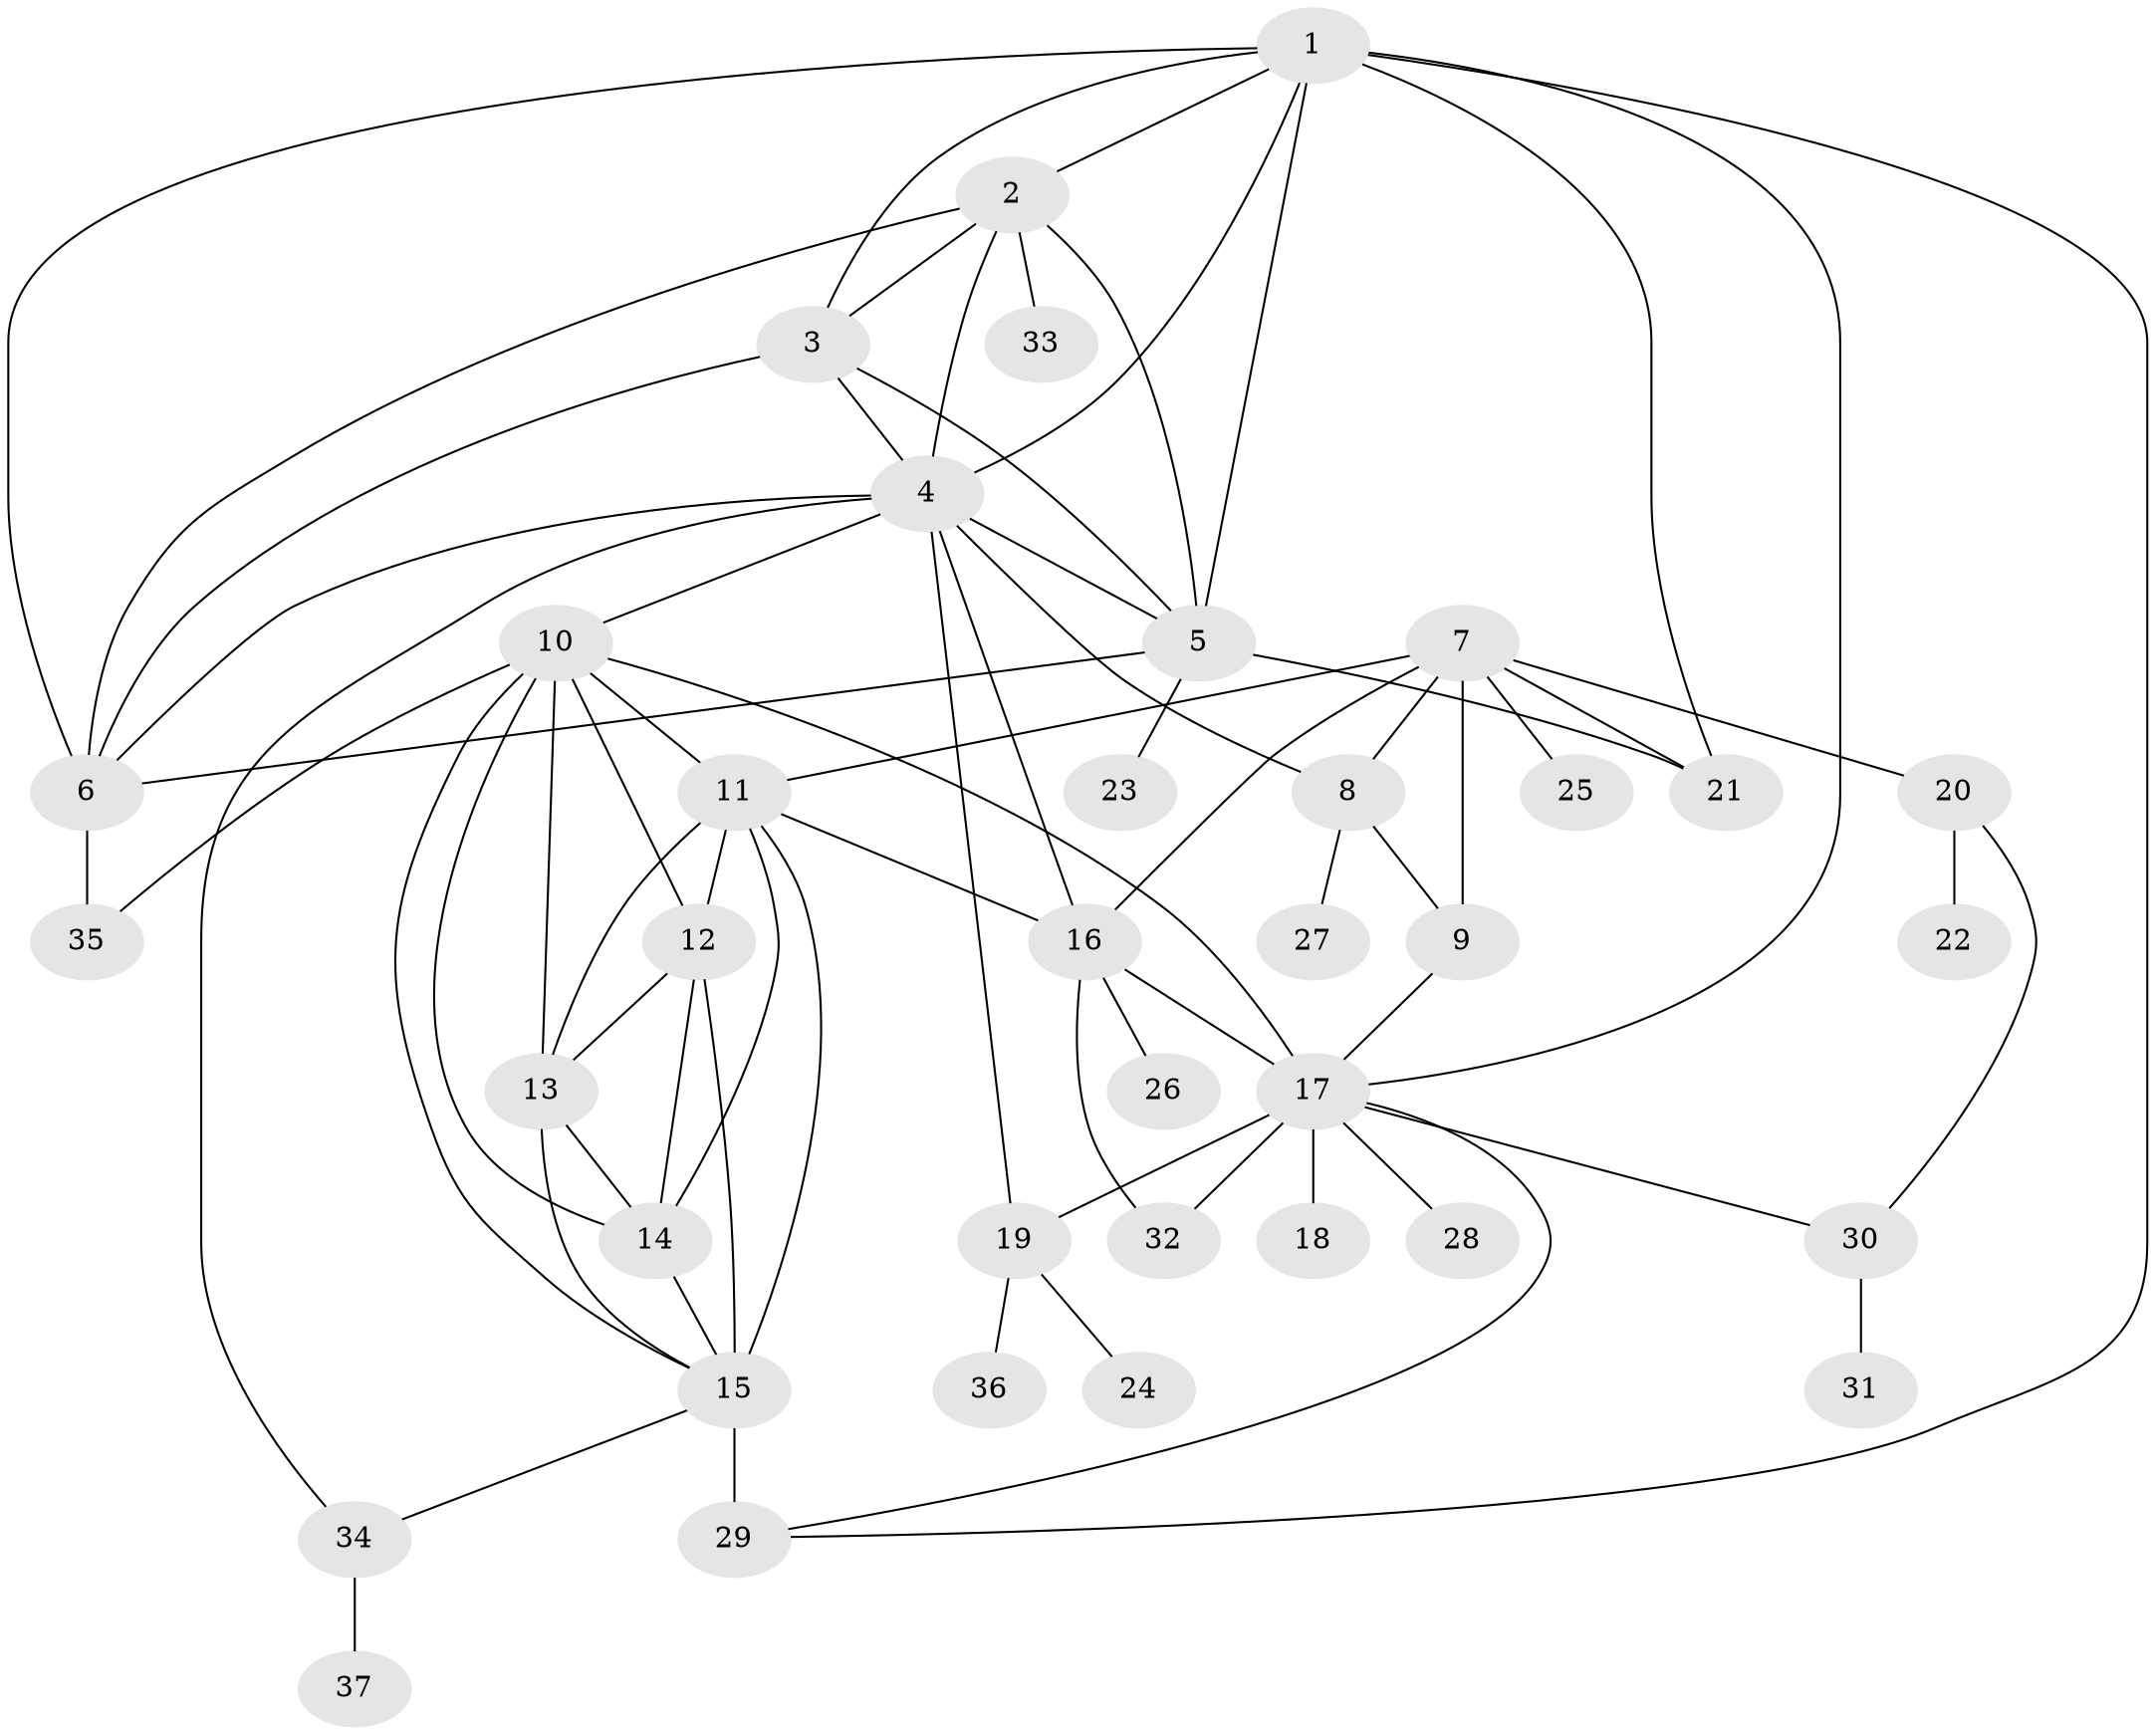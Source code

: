 // original degree distribution, {10: 0.05, 7: 0.08333333333333333, 11: 0.03333333333333333, 8: 0.03333333333333333, 6: 0.041666666666666664, 5: 0.016666666666666666, 13: 0.008333333333333333, 3: 0.008333333333333333, 2: 0.16666666666666666, 1: 0.55, 4: 0.008333333333333333}
// Generated by graph-tools (version 1.1) at 2025/52/03/04/25 22:52:15]
// undirected, 37 vertices, 72 edges
graph export_dot {
  node [color=gray90,style=filled];
  1;
  2;
  3;
  4;
  5;
  6;
  7;
  8;
  9;
  10;
  11;
  12;
  13;
  14;
  15;
  16;
  17;
  18;
  19;
  20;
  21;
  22;
  23;
  24;
  25;
  26;
  27;
  28;
  29;
  30;
  31;
  32;
  33;
  34;
  35;
  36;
  37;
  1 -- 2 [weight=1.0];
  1 -- 3 [weight=1.0];
  1 -- 4 [weight=1.0];
  1 -- 5 [weight=1.0];
  1 -- 6 [weight=1.0];
  1 -- 17 [weight=2.0];
  1 -- 21 [weight=1.0];
  1 -- 29 [weight=1.0];
  2 -- 3 [weight=1.0];
  2 -- 4 [weight=1.0];
  2 -- 5 [weight=1.0];
  2 -- 6 [weight=1.0];
  2 -- 33 [weight=1.0];
  3 -- 4 [weight=1.0];
  3 -- 5 [weight=1.0];
  3 -- 6 [weight=1.0];
  4 -- 5 [weight=1.0];
  4 -- 6 [weight=1.0];
  4 -- 8 [weight=1.0];
  4 -- 10 [weight=1.0];
  4 -- 16 [weight=1.0];
  4 -- 19 [weight=1.0];
  4 -- 34 [weight=1.0];
  5 -- 6 [weight=1.0];
  5 -- 21 [weight=1.0];
  5 -- 23 [weight=1.0];
  6 -- 35 [weight=1.0];
  7 -- 8 [weight=4.0];
  7 -- 9 [weight=4.0];
  7 -- 11 [weight=1.0];
  7 -- 16 [weight=1.0];
  7 -- 20 [weight=1.0];
  7 -- 21 [weight=2.0];
  7 -- 25 [weight=1.0];
  8 -- 9 [weight=1.0];
  8 -- 27 [weight=1.0];
  9 -- 17 [weight=1.0];
  10 -- 11 [weight=1.0];
  10 -- 12 [weight=1.0];
  10 -- 13 [weight=1.0];
  10 -- 14 [weight=1.0];
  10 -- 15 [weight=1.0];
  10 -- 17 [weight=2.0];
  10 -- 35 [weight=2.0];
  11 -- 12 [weight=1.0];
  11 -- 13 [weight=1.0];
  11 -- 14 [weight=1.0];
  11 -- 15 [weight=1.0];
  11 -- 16 [weight=1.0];
  12 -- 13 [weight=5.0];
  12 -- 14 [weight=1.0];
  12 -- 15 [weight=1.0];
  13 -- 14 [weight=1.0];
  13 -- 15 [weight=1.0];
  14 -- 15 [weight=1.0];
  15 -- 29 [weight=4.0];
  15 -- 34 [weight=1.0];
  16 -- 17 [weight=1.0];
  16 -- 26 [weight=3.0];
  16 -- 32 [weight=1.0];
  17 -- 18 [weight=5.0];
  17 -- 19 [weight=5.0];
  17 -- 28 [weight=1.0];
  17 -- 29 [weight=1.0];
  17 -- 30 [weight=1.0];
  17 -- 32 [weight=2.0];
  19 -- 24 [weight=1.0];
  19 -- 36 [weight=1.0];
  20 -- 22 [weight=1.0];
  20 -- 30 [weight=1.0];
  30 -- 31 [weight=4.0];
  34 -- 37 [weight=1.0];
}
